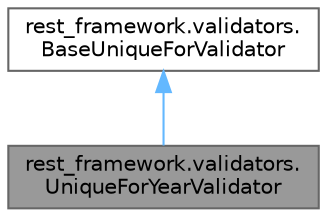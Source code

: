 digraph "rest_framework.validators.UniqueForYearValidator"
{
 // LATEX_PDF_SIZE
  bgcolor="transparent";
  edge [fontname=Helvetica,fontsize=10,labelfontname=Helvetica,labelfontsize=10];
  node [fontname=Helvetica,fontsize=10,shape=box,height=0.2,width=0.4];
  Node1 [id="Node000001",label="rest_framework.validators.\lUniqueForYearValidator",height=0.2,width=0.4,color="gray40", fillcolor="grey60", style="filled", fontcolor="black",tooltip=" "];
  Node2 -> Node1 [id="edge2_Node000001_Node000002",dir="back",color="steelblue1",style="solid",tooltip=" "];
  Node2 [id="Node000002",label="rest_framework.validators.\lBaseUniqueForValidator",height=0.2,width=0.4,color="gray40", fillcolor="white", style="filled",URL="$classrest__framework_1_1validators_1_1BaseUniqueForValidator.html",tooltip=" "];
}

